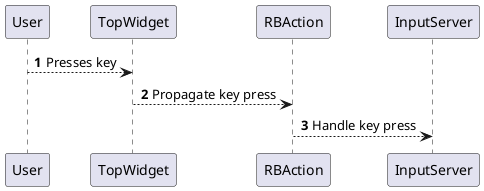 @startuml
'https://plantuml.com/sequence-diagram

autonumber

User --> TopWidget : Presses key
TopWidget --> RBAction : Propagate key press
RBAction --> InputServer : Handle key press


@enduml

